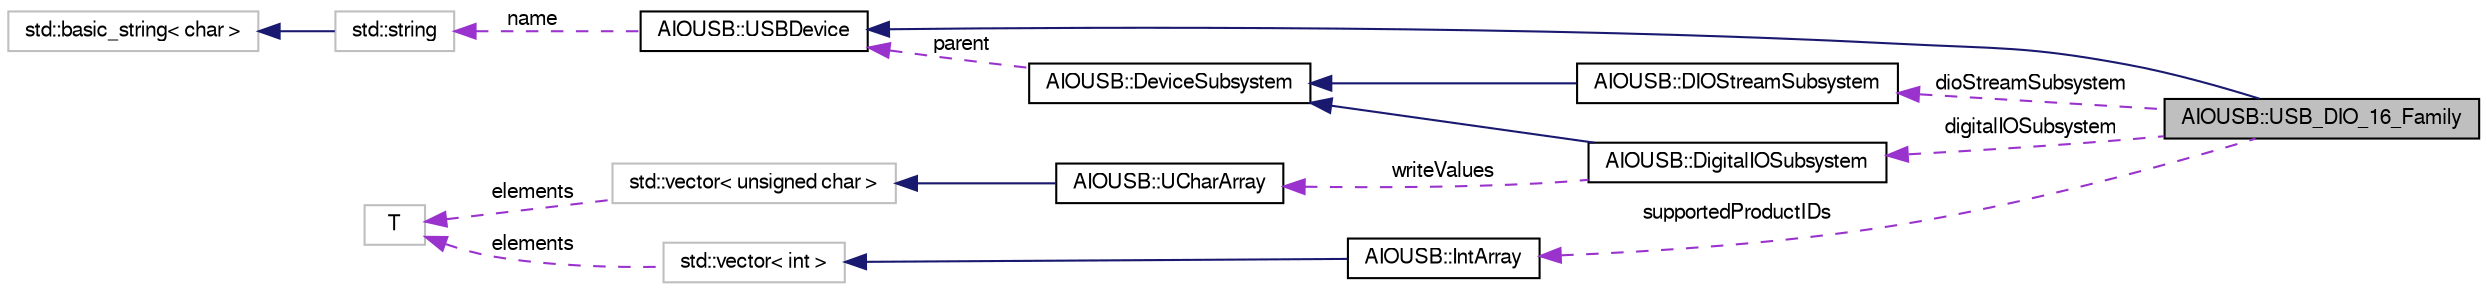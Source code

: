 digraph G
{
  edge [fontname="FreeSans",fontsize="10",labelfontname="FreeSans",labelfontsize="10"];
  node [fontname="FreeSans",fontsize="10",shape=record];
  rankdir=LR;
  Node1 [label="AIOUSB::USB_DIO_16_Family",height=0.2,width=0.4,color="black", fillcolor="grey75", style="filled" fontcolor="black"];
  Node2 -> Node1 [dir=back,color="midnightblue",fontsize="10",style="solid",fontname="FreeSans"];
  Node2 [label="AIOUSB::USBDevice",height=0.2,width=0.4,color="black", fillcolor="white", style="filled",URL="$classAIOUSB_1_1USBDevice.html"];
  Node3 -> Node2 [dir=back,color="darkorchid3",fontsize="10",style="dashed",label="name",fontname="FreeSans"];
  Node3 [label="std::string",height=0.2,width=0.4,color="grey75", fillcolor="white", style="filled",tooltip="STL class."];
  Node4 -> Node3 [dir=back,color="midnightblue",fontsize="10",style="solid",fontname="FreeSans"];
  Node4 [label="std::basic_string\< char \>",height=0.2,width=0.4,color="grey75", fillcolor="white", style="filled",tooltip="STL class."];
  Node5 -> Node1 [dir=back,color="darkorchid3",fontsize="10",style="dashed",label="supportedProductIDs",fontname="FreeSans"];
  Node5 [label="AIOUSB::IntArray",height=0.2,width=0.4,color="black", fillcolor="white", style="filled",URL="$classAIOUSB_1_1IntArray.html"];
  Node6 -> Node5 [dir=back,color="midnightblue",fontsize="10",style="solid",fontname="FreeSans"];
  Node6 [label="std::vector\< int \>",height=0.2,width=0.4,color="grey75", fillcolor="white", style="filled",tooltip="STL class."];
  Node7 -> Node6 [dir=back,color="darkorchid3",fontsize="10",style="dashed",label="elements",fontname="FreeSans"];
  Node7 [label="T",height=0.2,width=0.4,color="grey75", fillcolor="white", style="filled"];
  Node8 -> Node1 [dir=back,color="darkorchid3",fontsize="10",style="dashed",label="dioStreamSubsystem",fontname="FreeSans"];
  Node8 [label="AIOUSB::DIOStreamSubsystem",height=0.2,width=0.4,color="black", fillcolor="white", style="filled",URL="$classAIOUSB_1_1DIOStreamSubsystem.html"];
  Node9 -> Node8 [dir=back,color="midnightblue",fontsize="10",style="solid",fontname="FreeSans"];
  Node9 [label="AIOUSB::DeviceSubsystem",height=0.2,width=0.4,color="black", fillcolor="white", style="filled",URL="$classAIOUSB_1_1DeviceSubsystem.html"];
  Node2 -> Node9 [dir=back,color="darkorchid3",fontsize="10",style="dashed",label="parent",fontname="FreeSans"];
  Node10 -> Node1 [dir=back,color="darkorchid3",fontsize="10",style="dashed",label="digitalIOSubsystem",fontname="FreeSans"];
  Node10 [label="AIOUSB::DigitalIOSubsystem",height=0.2,width=0.4,color="black", fillcolor="white", style="filled",URL="$classAIOUSB_1_1DigitalIOSubsystem.html"];
  Node9 -> Node10 [dir=back,color="midnightblue",fontsize="10",style="solid",fontname="FreeSans"];
  Node11 -> Node10 [dir=back,color="darkorchid3",fontsize="10",style="dashed",label="writeValues",fontname="FreeSans"];
  Node11 [label="AIOUSB::UCharArray",height=0.2,width=0.4,color="black", fillcolor="white", style="filled",URL="$classAIOUSB_1_1UCharArray.html"];
  Node12 -> Node11 [dir=back,color="midnightblue",fontsize="10",style="solid",fontname="FreeSans"];
  Node12 [label="std::vector\< unsigned char \>",height=0.2,width=0.4,color="grey75", fillcolor="white", style="filled",tooltip="STL class."];
  Node7 -> Node12 [dir=back,color="darkorchid3",fontsize="10",style="dashed",label="elements",fontname="FreeSans"];
}

